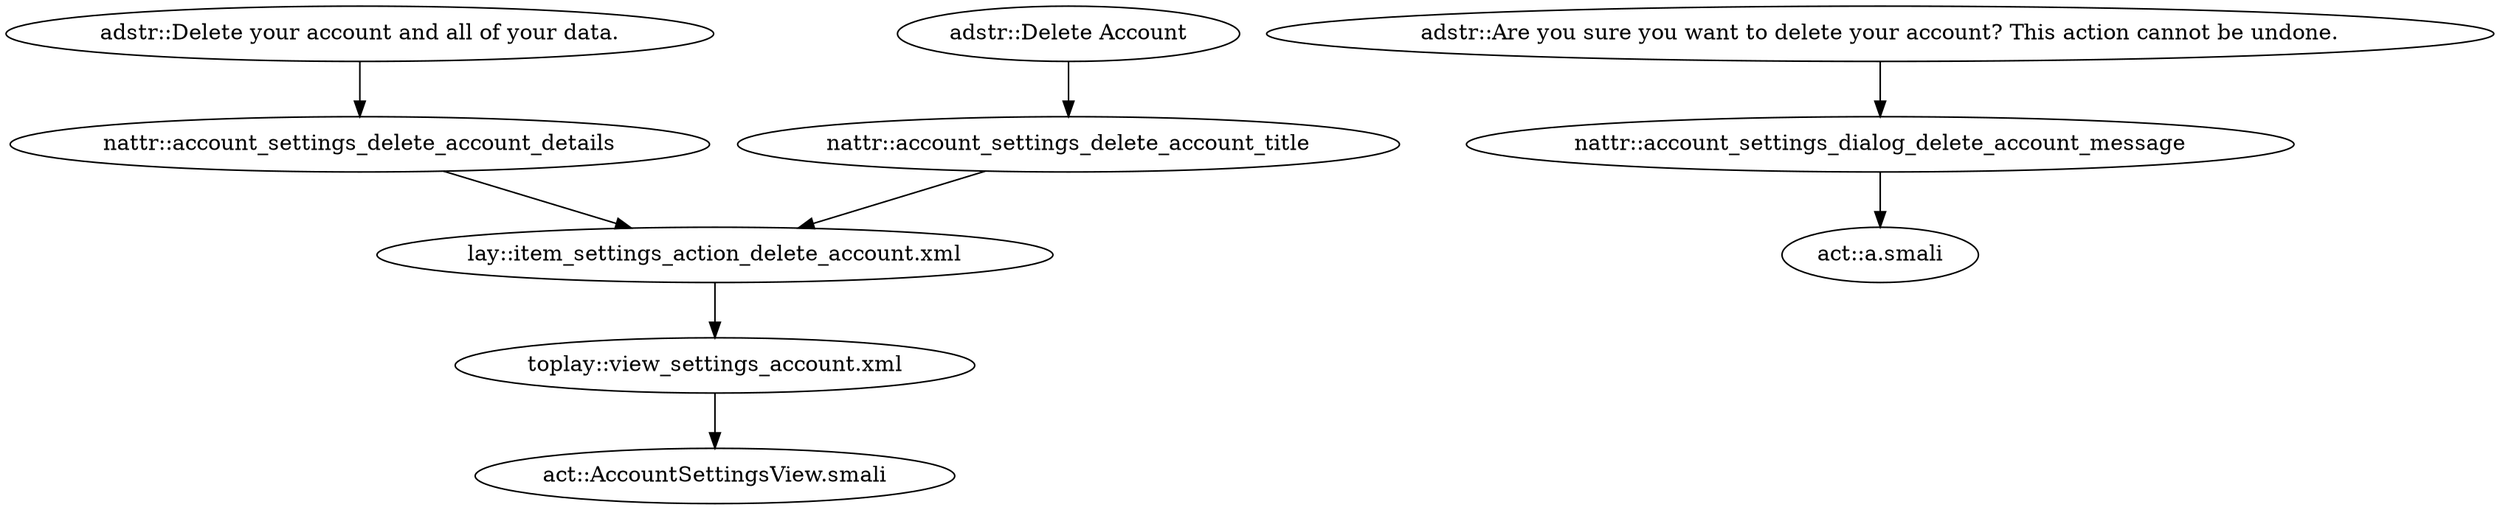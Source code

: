 digraph G {
"adstr::Delete your account and all of your data." -> "nattr::account_settings_delete_account_details"
"adstr::Delete Account" -> "nattr::account_settings_delete_account_title"
"adstr::Are you sure you want to delete your account? This action cannot be undone." -> "nattr::account_settings_dialog_delete_account_message"
"nattr::account_settings_delete_account_details" -> "lay::item_settings_action_delete_account.xml"
"nattr::account_settings_delete_account_title" -> "lay::item_settings_action_delete_account.xml"
"nattr::account_settings_dialog_delete_account_message" -> "act::a.smali"
"lay::item_settings_action_delete_account.xml" -> "toplay::view_settings_account.xml"
"toplay::view_settings_account.xml" -> "act::AccountSettingsView.smali"
}
